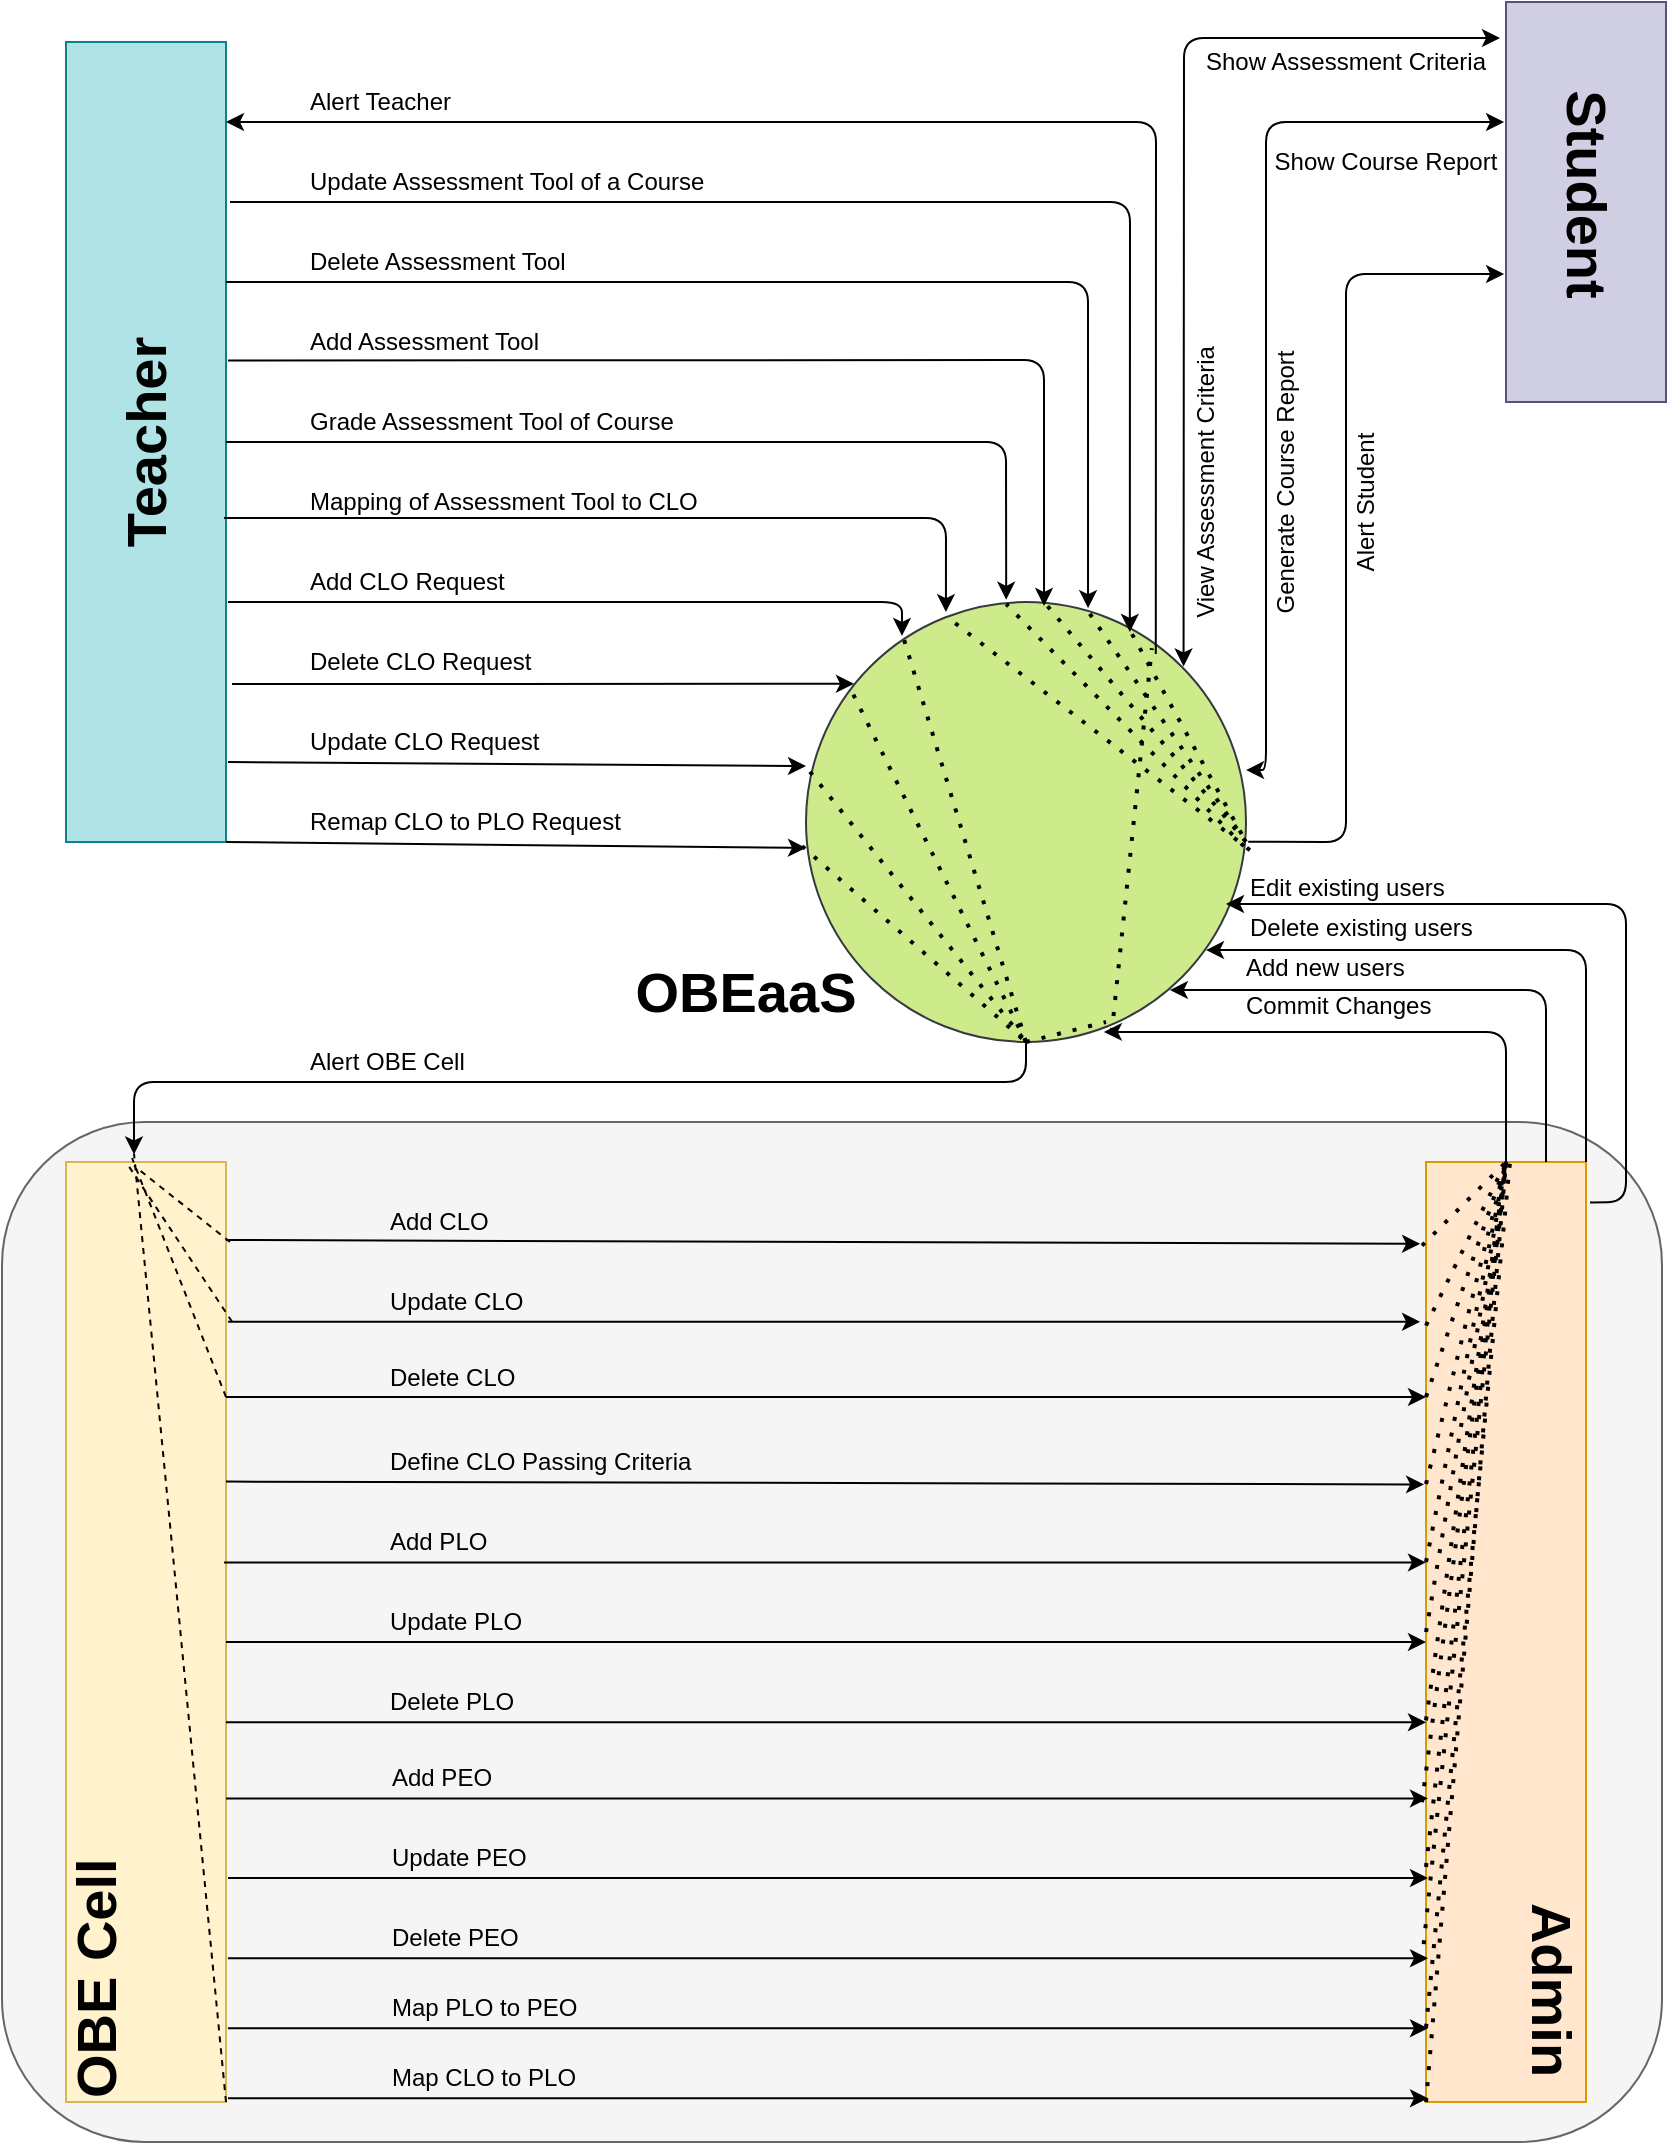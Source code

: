 <mxfile version="14.0.3" type="device"><diagram id="ugvxoxBC-nwobpHfImpX" name="Page-1"><mxGraphModel dx="868" dy="520" grid="1" gridSize="10" guides="1" tooltips="1" connect="1" arrows="1" fold="1" page="1" pageScale="1" pageWidth="850" pageHeight="1100" math="0" shadow="0"><root><mxCell id="0"/><mxCell id="1" parent="0"/><mxCell id="2zP62de99zNebZlQIPy_-4" value="" style="ellipse;whiteSpace=wrap;html=1;aspect=fixed;fillColor=#cdeb8b;strokeColor=#36393d;" parent="1" vertex="1"><mxGeometry x="410" y="320" width="220" height="220" as="geometry"/></mxCell><mxCell id="2zP62de99zNebZlQIPy_-109" value="" style="rounded=1;whiteSpace=wrap;html=1;align=left;fillColor=#f5f5f5;strokeColor=#666666;fontColor=#333333;arcSize=14;" parent="1" vertex="1"><mxGeometry x="8" y="580" width="830" height="510" as="geometry"/></mxCell><mxCell id="2zP62de99zNebZlQIPy_-7" value="" style="rounded=0;whiteSpace=wrap;html=1;fillColor=#ffe6cc;strokeColor=#d79b00;" parent="1" vertex="1"><mxGeometry x="720" y="600" width="80" height="470" as="geometry"/></mxCell><mxCell id="2zP62de99zNebZlQIPy_-6" value="" style="rounded=0;whiteSpace=wrap;html=1;fillColor=#fff2cc;strokeColor=#d6b656;" parent="1" vertex="1"><mxGeometry x="40" y="600" width="80" height="470" as="geometry"/></mxCell><mxCell id="2zP62de99zNebZlQIPy_-2" value="" style="rounded=0;whiteSpace=wrap;html=1;fillColor=#b0e3e6;strokeColor=#0e8088;" parent="1" vertex="1"><mxGeometry x="40" y="40" width="80" height="400" as="geometry"/></mxCell><mxCell id="2zP62de99zNebZlQIPy_-5" value="" style="rounded=0;whiteSpace=wrap;html=1;fillColor=#d0cee2;strokeColor=#56517e;" parent="1" vertex="1"><mxGeometry x="760" y="20" width="80" height="200" as="geometry"/></mxCell><mxCell id="2zP62de99zNebZlQIPy_-8" value="" style="endArrow=classic;html=1;exitX=0.795;exitY=0.118;exitDx=0;exitDy=0;exitPerimeter=0;entryX=1;entryY=0.1;entryDx=0;entryDy=0;entryPerimeter=0;" parent="1" source="2zP62de99zNebZlQIPy_-4" target="2zP62de99zNebZlQIPy_-2" edge="1"><mxGeometry width="50" height="50" relative="1" as="geometry"><mxPoint x="560" y="330" as="sourcePoint"/><mxPoint x="120" y="119" as="targetPoint"/><Array as="points"><mxPoint x="585" y="80"/></Array></mxGeometry></mxCell><mxCell id="2zP62de99zNebZlQIPy_-9" value="Alert Teacher" style="text;html=1;strokeColor=none;fillColor=none;align=left;verticalAlign=middle;whiteSpace=wrap;rounded=0;" parent="1" vertex="1"><mxGeometry x="160" y="60" width="170" height="20" as="geometry"/></mxCell><mxCell id="2zP62de99zNebZlQIPy_-10" value="" style="endArrow=classic;html=1;exitX=1.013;exitY=0.398;exitDx=0;exitDy=0;exitPerimeter=0;entryX=0.541;entryY=0.009;entryDx=0;entryDy=0;entryPerimeter=0;" parent="1" source="2zP62de99zNebZlQIPy_-2" target="2zP62de99zNebZlQIPy_-4" edge="1"><mxGeometry width="50" height="50" relative="1" as="geometry"><mxPoint x="250" y="200" as="sourcePoint"/><mxPoint x="300" y="150" as="targetPoint"/><Array as="points"><mxPoint x="529" y="199"/></Array></mxGeometry></mxCell><mxCell id="2zP62de99zNebZlQIPy_-11" value="Grade Assessment Tool of Course" style="text;html=1;strokeColor=none;fillColor=none;align=left;verticalAlign=middle;whiteSpace=wrap;rounded=0;" parent="1" vertex="1"><mxGeometry x="160" y="220" width="210" height="20" as="geometry"/></mxCell><mxCell id="2zP62de99zNebZlQIPy_-12" value="" style="endArrow=classic;html=1;exitX=1;exitY=0.5;exitDx=0;exitDy=0;entryX=0.455;entryY=-0.005;entryDx=0;entryDy=0;entryPerimeter=0;" parent="1" source="2zP62de99zNebZlQIPy_-2" target="2zP62de99zNebZlQIPy_-4" edge="1"><mxGeometry width="50" height="50" relative="1" as="geometry"><mxPoint x="270" y="220" as="sourcePoint"/><mxPoint x="320" y="170" as="targetPoint"/><Array as="points"><mxPoint x="510" y="240"/></Array></mxGeometry></mxCell><mxCell id="2zP62de99zNebZlQIPy_-13" value="Add Assessment Tool" style="text;html=1;strokeColor=none;fillColor=none;align=left;verticalAlign=middle;whiteSpace=wrap;rounded=0;" parent="1" vertex="1"><mxGeometry x="160" y="180" width="155" height="20" as="geometry"/></mxCell><mxCell id="2zP62de99zNebZlQIPy_-15" value="Mapping of Assessment Tool to CLO" style="text;html=1;strokeColor=none;fillColor=none;align=left;verticalAlign=middle;whiteSpace=wrap;rounded=0;" parent="1" vertex="1"><mxGeometry x="160" y="260" width="250" height="20" as="geometry"/></mxCell><mxCell id="2zP62de99zNebZlQIPy_-17" value="Add CLO Request" style="text;html=1;strokeColor=none;fillColor=none;align=left;verticalAlign=middle;whiteSpace=wrap;rounded=0;" parent="1" vertex="1"><mxGeometry x="160" y="300" width="210" height="20" as="geometry"/></mxCell><mxCell id="2zP62de99zNebZlQIPy_-20" value="Delete CLO Request" style="text;html=1;strokeColor=none;fillColor=none;align=left;verticalAlign=middle;whiteSpace=wrap;rounded=0;" parent="1" vertex="1"><mxGeometry x="160" y="340" width="210" height="20" as="geometry"/></mxCell><mxCell id="2zP62de99zNebZlQIPy_-22" value="Update CLO Request" style="text;html=1;strokeColor=none;fillColor=none;align=left;verticalAlign=middle;whiteSpace=wrap;rounded=0;" parent="1" vertex="1"><mxGeometry x="160" y="380" width="210" height="20" as="geometry"/></mxCell><mxCell id="2zP62de99zNebZlQIPy_-23" value="" style="endArrow=classic;html=1;exitX=1.013;exitY=0.9;exitDx=0;exitDy=0;exitPerimeter=0;entryX=0;entryY=0.373;entryDx=0;entryDy=0;entryPerimeter=0;" parent="1" source="2zP62de99zNebZlQIPy_-2" target="2zP62de99zNebZlQIPy_-4" edge="1"><mxGeometry width="50" height="50" relative="1" as="geometry"><mxPoint x="260" y="450" as="sourcePoint"/><mxPoint x="310" y="400" as="targetPoint"/></mxGeometry></mxCell><mxCell id="2zP62de99zNebZlQIPy_-25" value="" style="endArrow=classic;html=1;entryX=0.109;entryY=0.186;entryDx=0;entryDy=0;entryPerimeter=0;" parent="1" target="2zP62de99zNebZlQIPy_-4" edge="1"><mxGeometry width="50" height="50" relative="1" as="geometry"><mxPoint x="123" y="361" as="sourcePoint"/><mxPoint x="290" y="320" as="targetPoint"/></mxGeometry></mxCell><mxCell id="2zP62de99zNebZlQIPy_-27" value="" style="endArrow=classic;html=1;exitX=1.013;exitY=0.7;exitDx=0;exitDy=0;exitPerimeter=0;entryX=0.218;entryY=0.077;entryDx=0;entryDy=0;entryPerimeter=0;" parent="1" source="2zP62de99zNebZlQIPy_-2" target="2zP62de99zNebZlQIPy_-4" edge="1"><mxGeometry width="50" height="50" relative="1" as="geometry"><mxPoint x="220" y="300" as="sourcePoint"/><mxPoint x="270" y="250" as="targetPoint"/><Array as="points"><mxPoint x="458" y="320"/></Array></mxGeometry></mxCell><mxCell id="2zP62de99zNebZlQIPy_-28" value="" style="endArrow=classic;html=1;exitX=0.988;exitY=0.595;exitDx=0;exitDy=0;exitPerimeter=0;entryX=0.318;entryY=0.023;entryDx=0;entryDy=0;entryPerimeter=0;" parent="1" source="2zP62de99zNebZlQIPy_-2" target="2zP62de99zNebZlQIPy_-4" edge="1"><mxGeometry width="50" height="50" relative="1" as="geometry"><mxPoint x="190" y="270" as="sourcePoint"/><mxPoint x="240" y="220" as="targetPoint"/><Array as="points"><mxPoint x="480" y="278"/></Array></mxGeometry></mxCell><mxCell id="2zP62de99zNebZlQIPy_-32" value="Show Assessment Criteria" style="text;html=1;strokeColor=none;fillColor=none;align=center;verticalAlign=middle;whiteSpace=wrap;rounded=0;rotation=0;" parent="1" vertex="1"><mxGeometry x="600" y="40" width="160" height="20" as="geometry"/></mxCell><mxCell id="2zP62de99zNebZlQIPy_-33" value="View Assessment Criteria" style="text;html=1;strokeColor=none;fillColor=none;align=center;verticalAlign=middle;whiteSpace=wrap;rounded=0;rotation=-90;" parent="1" vertex="1"><mxGeometry x="530" y="250" width="160" height="20" as="geometry"/></mxCell><mxCell id="2zP62de99zNebZlQIPy_-40" value="" style="endArrow=classic;startArrow=classic;html=1;exitX=1;exitY=0;exitDx=0;exitDy=0;entryX=-0.05;entryY=0.09;entryDx=0;entryDy=0;entryPerimeter=0;" parent="1" edge="1"><mxGeometry width="50" height="50" relative="1" as="geometry"><mxPoint x="598.782" y="352.218" as="sourcePoint"/><mxPoint x="757" y="38" as="targetPoint"/><Array as="points"><mxPoint x="599" y="38"/></Array></mxGeometry></mxCell><mxCell id="2zP62de99zNebZlQIPy_-41" value="" style="endArrow=classic;startArrow=classic;html=1;entryX=-0.012;entryY=0.3;entryDx=0;entryDy=0;entryPerimeter=0;exitX=1;exitY=0.382;exitDx=0;exitDy=0;exitPerimeter=0;" parent="1" source="2zP62de99zNebZlQIPy_-4" target="2zP62de99zNebZlQIPy_-5" edge="1"><mxGeometry width="50" height="50" relative="1" as="geometry"><mxPoint x="690" y="220" as="sourcePoint"/><mxPoint x="740" y="170" as="targetPoint"/><Array as="points"><mxPoint x="640" y="404"/><mxPoint x="640" y="80"/></Array></mxGeometry></mxCell><mxCell id="2zP62de99zNebZlQIPy_-42" value="Generate Course Report" style="text;html=1;strokeColor=none;fillColor=none;align=center;verticalAlign=middle;whiteSpace=wrap;rounded=0;rotation=-90;" parent="1" vertex="1"><mxGeometry x="570" y="250" width="160" height="20" as="geometry"/></mxCell><mxCell id="2zP62de99zNebZlQIPy_-43" value="Show Course Report" style="text;html=1;strokeColor=none;fillColor=none;align=center;verticalAlign=middle;whiteSpace=wrap;rounded=0;rotation=0;" parent="1" vertex="1"><mxGeometry x="640" y="90" width="120" height="20" as="geometry"/></mxCell><mxCell id="2zP62de99zNebZlQIPy_-44" value="" style="endArrow=classic;html=1;exitX=1.005;exitY=0.545;exitDx=0;exitDy=0;exitPerimeter=0;entryX=-0.012;entryY=0.68;entryDx=0;entryDy=0;entryPerimeter=0;" parent="1" source="2zP62de99zNebZlQIPy_-4" target="2zP62de99zNebZlQIPy_-5" edge="1"><mxGeometry width="50" height="50" relative="1" as="geometry"><mxPoint x="720" y="480" as="sourcePoint"/><mxPoint x="770" y="430" as="targetPoint"/><Array as="points"><mxPoint x="680" y="440"/><mxPoint x="680" y="156"/></Array></mxGeometry></mxCell><mxCell id="2zP62de99zNebZlQIPy_-45" value="Alert Student" style="text;html=1;strokeColor=none;fillColor=none;align=center;verticalAlign=middle;whiteSpace=wrap;rounded=0;rotation=-90;" parent="1" vertex="1"><mxGeometry x="610" y="260" width="160" height="20" as="geometry"/></mxCell><mxCell id="2zP62de99zNebZlQIPy_-46" value="" style="endArrow=classic;html=1;entryX=0.425;entryY=-0.008;entryDx=0;entryDy=0;entryPerimeter=0;exitX=0.5;exitY=1;exitDx=0;exitDy=0;" parent="1" source="2zP62de99zNebZlQIPy_-4" target="2zP62de99zNebZlQIPy_-6" edge="1"><mxGeometry width="50" height="50" relative="1" as="geometry"><mxPoint x="320" y="550" as="sourcePoint"/><mxPoint x="240" y="510" as="targetPoint"/><Array as="points"><mxPoint x="520" y="560"/><mxPoint x="74" y="560"/></Array></mxGeometry></mxCell><mxCell id="2zP62de99zNebZlQIPy_-47" value="Alert OBE Cell" style="text;html=1;strokeColor=none;fillColor=none;align=left;verticalAlign=middle;whiteSpace=wrap;rounded=0;" parent="1" vertex="1"><mxGeometry x="160" y="540" width="110" height="20" as="geometry"/></mxCell><mxCell id="2zP62de99zNebZlQIPy_-48" value="" style="endArrow=classic;html=1;exitX=0.5;exitY=0;exitDx=0;exitDy=0;entryX=0.677;entryY=0.977;entryDx=0;entryDy=0;entryPerimeter=0;" parent="1" source="2zP62de99zNebZlQIPy_-7" target="2zP62de99zNebZlQIPy_-4" edge="1"><mxGeometry width="50" height="50" relative="1" as="geometry"><mxPoint x="760" y="559" as="sourcePoint"/><mxPoint x="621" y="480" as="targetPoint"/><Array as="points"><mxPoint x="760" y="535"/></Array></mxGeometry></mxCell><mxCell id="2zP62de99zNebZlQIPy_-49" value="Commit Changes" style="text;html=1;strokeColor=none;fillColor=none;align=left;verticalAlign=middle;whiteSpace=wrap;rounded=0;" parent="1" vertex="1"><mxGeometry x="628" y="514" width="100" height="16" as="geometry"/></mxCell><mxCell id="2zP62de99zNebZlQIPy_-50" value="" style="endArrow=classic;html=1;exitX=1;exitY=0.083;exitDx=0;exitDy=0;exitPerimeter=0;entryX=-0.037;entryY=0.087;entryDx=0;entryDy=0;entryPerimeter=0;" parent="1" source="2zP62de99zNebZlQIPy_-6" target="2zP62de99zNebZlQIPy_-7" edge="1"><mxGeometry width="50" height="50" relative="1" as="geometry"><mxPoint x="230" y="720" as="sourcePoint"/><mxPoint x="280" y="670" as="targetPoint"/></mxGeometry></mxCell><mxCell id="2zP62de99zNebZlQIPy_-51" value="Add CLO" style="text;html=1;strokeColor=none;fillColor=none;align=left;verticalAlign=middle;whiteSpace=wrap;rounded=0;" parent="1" vertex="1"><mxGeometry x="200" y="620" width="130" height="20" as="geometry"/></mxCell><mxCell id="2zP62de99zNebZlQIPy_-52" value="" style="endArrow=classic;html=1;exitX=1.013;exitY=0.17;exitDx=0;exitDy=0;exitPerimeter=0;entryX=-0.037;entryY=0.17;entryDx=0;entryDy=0;entryPerimeter=0;" parent="1" source="2zP62de99zNebZlQIPy_-6" target="2zP62de99zNebZlQIPy_-7" edge="1"><mxGeometry width="50" height="50" relative="1" as="geometry"><mxPoint x="260" y="740" as="sourcePoint"/><mxPoint x="310" y="690" as="targetPoint"/></mxGeometry></mxCell><mxCell id="2zP62de99zNebZlQIPy_-53" value="Update CLO" style="text;html=1;strokeColor=none;fillColor=none;align=left;verticalAlign=middle;whiteSpace=wrap;rounded=0;" parent="1" vertex="1"><mxGeometry x="200" y="660" width="130" height="20" as="geometry"/></mxCell><mxCell id="2zP62de99zNebZlQIPy_-54" value="" style="endArrow=classic;html=1;exitX=1;exitY=0.25;exitDx=0;exitDy=0;entryX=0;entryY=0.25;entryDx=0;entryDy=0;" parent="1" source="2zP62de99zNebZlQIPy_-6" target="2zP62de99zNebZlQIPy_-7" edge="1"><mxGeometry width="50" height="50" relative="1" as="geometry"><mxPoint x="180" y="780" as="sourcePoint"/><mxPoint x="230" y="730" as="targetPoint"/></mxGeometry></mxCell><mxCell id="2zP62de99zNebZlQIPy_-55" value="Delete CLO" style="text;html=1;strokeColor=none;fillColor=none;align=left;verticalAlign=middle;whiteSpace=wrap;rounded=0;" parent="1" vertex="1"><mxGeometry x="200" y="698" width="130" height="20" as="geometry"/></mxCell><mxCell id="2zP62de99zNebZlQIPy_-56" value="" style="endArrow=classic;html=1;exitX=1;exitY=0.34;exitDx=0;exitDy=0;exitPerimeter=0;entryX=-0.012;entryY=0.343;entryDx=0;entryDy=0;entryPerimeter=0;" parent="1" source="2zP62de99zNebZlQIPy_-6" target="2zP62de99zNebZlQIPy_-7" edge="1"><mxGeometry width="50" height="50" relative="1" as="geometry"><mxPoint x="270" y="840" as="sourcePoint"/><mxPoint x="320" y="790" as="targetPoint"/></mxGeometry></mxCell><mxCell id="2zP62de99zNebZlQIPy_-57" value="Define CLO Passing Criteria&amp;nbsp;" style="text;html=1;strokeColor=none;fillColor=none;align=left;verticalAlign=middle;whiteSpace=wrap;rounded=0;" parent="1" vertex="1"><mxGeometry x="200" y="740" width="210" height="20" as="geometry"/></mxCell><mxCell id="2zP62de99zNebZlQIPy_-58" value="" style="endArrow=classic;html=1;exitX=0.988;exitY=0.426;exitDx=0;exitDy=0;exitPerimeter=0;entryX=0;entryY=0.426;entryDx=0;entryDy=0;entryPerimeter=0;" parent="1" source="2zP62de99zNebZlQIPy_-6" target="2zP62de99zNebZlQIPy_-7" edge="1"><mxGeometry width="50" height="50" relative="1" as="geometry"><mxPoint x="250" y="890" as="sourcePoint"/><mxPoint x="300" y="840" as="targetPoint"/></mxGeometry></mxCell><mxCell id="2zP62de99zNebZlQIPy_-59" value="Add PLO&amp;nbsp;" style="text;html=1;strokeColor=none;fillColor=none;align=left;verticalAlign=middle;whiteSpace=wrap;rounded=0;" parent="1" vertex="1"><mxGeometry x="200" y="780" width="210" height="20" as="geometry"/></mxCell><mxCell id="2zP62de99zNebZlQIPy_-60" value="" style="endArrow=classic;html=1;exitX=1;exitY=0.5;exitDx=0;exitDy=0;entryX=0;entryY=0.5;entryDx=0;entryDy=0;" parent="1" edge="1"><mxGeometry width="50" height="50" relative="1" as="geometry"><mxPoint x="120" y="840" as="sourcePoint"/><mxPoint x="720" y="840" as="targetPoint"/></mxGeometry></mxCell><mxCell id="2zP62de99zNebZlQIPy_-61" value="Update PLO&amp;nbsp;" style="text;html=1;strokeColor=none;fillColor=none;align=left;verticalAlign=middle;whiteSpace=wrap;rounded=0;" parent="1" vertex="1"><mxGeometry x="200" y="820" width="210" height="20" as="geometry"/></mxCell><mxCell id="2zP62de99zNebZlQIPy_-62" value="" style="endArrow=classic;html=1;exitX=1;exitY=0.596;exitDx=0;exitDy=0;exitPerimeter=0;entryX=0;entryY=0.596;entryDx=0;entryDy=0;entryPerimeter=0;" parent="1" source="2zP62de99zNebZlQIPy_-6" target="2zP62de99zNebZlQIPy_-7" edge="1"><mxGeometry width="50" height="50" relative="1" as="geometry"><mxPoint x="300" y="950" as="sourcePoint"/><mxPoint x="350" y="900" as="targetPoint"/></mxGeometry></mxCell><mxCell id="2zP62de99zNebZlQIPy_-63" value="Delete PLO&amp;nbsp;" style="text;html=1;strokeColor=none;fillColor=none;align=left;verticalAlign=middle;whiteSpace=wrap;rounded=0;" parent="1" vertex="1"><mxGeometry x="200" y="860" width="210" height="20" as="geometry"/></mxCell><mxCell id="2zP62de99zNebZlQIPy_-64" value="" style="endArrow=classic;html=1;exitX=0.988;exitY=0.426;exitDx=0;exitDy=0;exitPerimeter=0;entryX=0;entryY=0.426;entryDx=0;entryDy=0;entryPerimeter=0;" parent="1" edge="1"><mxGeometry width="50" height="50" relative="1" as="geometry"><mxPoint x="120.04" y="918.22" as="sourcePoint"/><mxPoint x="721" y="918.22" as="targetPoint"/></mxGeometry></mxCell><mxCell id="2zP62de99zNebZlQIPy_-65" value="Add PEO&amp;nbsp;" style="text;html=1;strokeColor=none;fillColor=none;align=left;verticalAlign=middle;whiteSpace=wrap;rounded=0;" parent="1" vertex="1"><mxGeometry x="201" y="898" width="210" height="20" as="geometry"/></mxCell><mxCell id="2zP62de99zNebZlQIPy_-66" value="" style="endArrow=classic;html=1;exitX=1;exitY=0.5;exitDx=0;exitDy=0;entryX=0;entryY=0.5;entryDx=0;entryDy=0;" parent="1" edge="1"><mxGeometry width="50" height="50" relative="1" as="geometry"><mxPoint x="121" y="958" as="sourcePoint"/><mxPoint x="721" y="958" as="targetPoint"/></mxGeometry></mxCell><mxCell id="2zP62de99zNebZlQIPy_-67" value="Update PEO&amp;nbsp;" style="text;html=1;strokeColor=none;fillColor=none;align=left;verticalAlign=middle;whiteSpace=wrap;rounded=0;" parent="1" vertex="1"><mxGeometry x="201" y="938" width="210" height="20" as="geometry"/></mxCell><mxCell id="2zP62de99zNebZlQIPy_-68" value="" style="endArrow=classic;html=1;exitX=1;exitY=0.596;exitDx=0;exitDy=0;exitPerimeter=0;entryX=0;entryY=0.596;entryDx=0;entryDy=0;entryPerimeter=0;" parent="1" edge="1"><mxGeometry width="50" height="50" relative="1" as="geometry"><mxPoint x="121" y="998.12" as="sourcePoint"/><mxPoint x="721" y="998.12" as="targetPoint"/></mxGeometry></mxCell><mxCell id="2zP62de99zNebZlQIPy_-69" value="Delete PEO&amp;nbsp;" style="text;html=1;strokeColor=none;fillColor=none;align=left;verticalAlign=middle;whiteSpace=wrap;rounded=0;" parent="1" vertex="1"><mxGeometry x="201" y="978" width="210" height="20" as="geometry"/></mxCell><mxCell id="2zP62de99zNebZlQIPy_-70" value="" style="endArrow=classic;html=1;exitX=1;exitY=0.596;exitDx=0;exitDy=0;exitPerimeter=0;entryX=0;entryY=0.596;entryDx=0;entryDy=0;entryPerimeter=0;" parent="1" edge="1"><mxGeometry width="50" height="50" relative="1" as="geometry"><mxPoint x="121" y="1033.12" as="sourcePoint"/><mxPoint x="721" y="1033.12" as="targetPoint"/></mxGeometry></mxCell><mxCell id="2zP62de99zNebZlQIPy_-71" value="Map PLO to PEO&amp;nbsp;" style="text;html=1;strokeColor=none;fillColor=none;align=left;verticalAlign=middle;whiteSpace=wrap;rounded=0;" parent="1" vertex="1"><mxGeometry x="201" y="1013" width="210" height="20" as="geometry"/></mxCell><mxCell id="2zP62de99zNebZlQIPy_-72" value="" style="endArrow=classic;html=1;exitX=1;exitY=0.596;exitDx=0;exitDy=0;exitPerimeter=0;entryX=0;entryY=0.596;entryDx=0;entryDy=0;entryPerimeter=0;" parent="1" edge="1"><mxGeometry width="50" height="50" relative="1" as="geometry"><mxPoint x="121" y="1068.12" as="sourcePoint"/><mxPoint x="721" y="1068.12" as="targetPoint"/></mxGeometry></mxCell><mxCell id="2zP62de99zNebZlQIPy_-73" value="Map CLO to PLO&amp;nbsp;" style="text;html=1;strokeColor=none;fillColor=none;align=left;verticalAlign=middle;whiteSpace=wrap;rounded=0;" parent="1" vertex="1"><mxGeometry x="201" y="1048" width="210" height="20" as="geometry"/></mxCell><mxCell id="2zP62de99zNebZlQIPy_-75" value="" style="endArrow=none;dashed=1;html=1;dashPattern=1 3;strokeWidth=2;entryX=0.541;entryY=0;entryDx=0;entryDy=0;entryPerimeter=0;exitX=1;exitY=0.545;exitDx=0;exitDy=0;exitPerimeter=0;" parent="1" source="2zP62de99zNebZlQIPy_-4" target="2zP62de99zNebZlQIPy_-4" edge="1"><mxGeometry width="50" height="50" relative="1" as="geometry"><mxPoint x="400" y="380" as="sourcePoint"/><mxPoint x="450" y="330" as="targetPoint"/></mxGeometry></mxCell><mxCell id="2zP62de99zNebZlQIPy_-76" value="" style="endArrow=none;dashed=1;html=1;dashPattern=1 3;strokeWidth=2;entryX=0.455;entryY=0.005;entryDx=0;entryDy=0;entryPerimeter=0;exitX=0.995;exitY=0.555;exitDx=0;exitDy=0;exitPerimeter=0;" parent="1" source="2zP62de99zNebZlQIPy_-4" target="2zP62de99zNebZlQIPy_-4" edge="1"><mxGeometry width="50" height="50" relative="1" as="geometry"><mxPoint x="500" y="450" as="sourcePoint"/><mxPoint x="550" y="400" as="targetPoint"/></mxGeometry></mxCell><mxCell id="2zP62de99zNebZlQIPy_-77" value="" style="endArrow=none;dashed=1;html=1;dashPattern=1 3;strokeWidth=2;entryX=0.318;entryY=0.032;entryDx=0;entryDy=0;entryPerimeter=0;exitX=1.009;exitY=0.564;exitDx=0;exitDy=0;exitPerimeter=0;" parent="1" source="2zP62de99zNebZlQIPy_-4" target="2zP62de99zNebZlQIPy_-4" edge="1"><mxGeometry width="50" height="50" relative="1" as="geometry"><mxPoint x="470" y="490" as="sourcePoint"/><mxPoint x="520" y="440" as="targetPoint"/></mxGeometry></mxCell><mxCell id="2zP62de99zNebZlQIPy_-81" value="" style="endArrow=none;dashed=1;html=1;entryX=0.425;entryY=0.004;entryDx=0;entryDy=0;entryPerimeter=0;exitX=1.025;exitY=0.085;exitDx=0;exitDy=0;exitPerimeter=0;" parent="1" source="2zP62de99zNebZlQIPy_-6" target="2zP62de99zNebZlQIPy_-6" edge="1"><mxGeometry width="50" height="50" relative="1" as="geometry"><mxPoint x="50" y="720" as="sourcePoint"/><mxPoint x="100" y="670" as="targetPoint"/></mxGeometry></mxCell><mxCell id="2zP62de99zNebZlQIPy_-83" value="" style="endArrow=none;dashed=1;html=1;exitX=1.038;exitY=0.17;exitDx=0;exitDy=0;exitPerimeter=0;" parent="1" source="2zP62de99zNebZlQIPy_-6" edge="1"><mxGeometry width="50" height="50" relative="1" as="geometry"><mxPoint x="50" y="720" as="sourcePoint"/><mxPoint x="70" y="600" as="targetPoint"/></mxGeometry></mxCell><mxCell id="2zP62de99zNebZlQIPy_-84" value="" style="endArrow=none;dashed=1;html=1;entryX=0.413;entryY=-0.004;entryDx=0;entryDy=0;entryPerimeter=0;exitX=1;exitY=0.25;exitDx=0;exitDy=0;" parent="1" source="2zP62de99zNebZlQIPy_-6" target="2zP62de99zNebZlQIPy_-6" edge="1"><mxGeometry width="50" height="50" relative="1" as="geometry"><mxPoint x="60" y="750" as="sourcePoint"/><mxPoint x="110" y="700" as="targetPoint"/></mxGeometry></mxCell><mxCell id="2zP62de99zNebZlQIPy_-85" value="" style="endArrow=classic;html=1;exitX=1;exitY=1;exitDx=0;exitDy=0;entryX=0;entryY=0.559;entryDx=0;entryDy=0;entryPerimeter=0;" parent="1" source="2zP62de99zNebZlQIPy_-2" target="2zP62de99zNebZlQIPy_-4" edge="1"><mxGeometry width="50" height="50" relative="1" as="geometry"><mxPoint x="210" y="510" as="sourcePoint"/><mxPoint x="260" y="460" as="targetPoint"/></mxGeometry></mxCell><mxCell id="2zP62de99zNebZlQIPy_-86" value="Remap CLO to PLO Request" style="text;html=1;strokeColor=none;fillColor=none;align=left;verticalAlign=middle;whiteSpace=wrap;rounded=0;" parent="1" vertex="1"><mxGeometry x="160" y="420" width="210" height="20" as="geometry"/></mxCell><mxCell id="2zP62de99zNebZlQIPy_-88" value="" style="endArrow=none;dashed=1;html=1;dashPattern=1 3;strokeWidth=2;entryX=0.223;entryY=0.086;entryDx=0;entryDy=0;entryPerimeter=0;exitX=0.5;exitY=1;exitDx=0;exitDy=0;" parent="1" source="2zP62de99zNebZlQIPy_-4" target="2zP62de99zNebZlQIPy_-4" edge="1"><mxGeometry width="50" height="50" relative="1" as="geometry"><mxPoint x="460" y="480" as="sourcePoint"/><mxPoint x="510" y="430" as="targetPoint"/></mxGeometry></mxCell><mxCell id="2zP62de99zNebZlQIPy_-89" value="" style="endArrow=none;dashed=1;html=1;dashPattern=1 3;strokeWidth=2;entryX=0.1;entryY=0.195;entryDx=0;entryDy=0;entryPerimeter=0;exitX=0.5;exitY=1;exitDx=0;exitDy=0;" parent="1" source="2zP62de99zNebZlQIPy_-4" target="2zP62de99zNebZlQIPy_-4" edge="1"><mxGeometry width="50" height="50" relative="1" as="geometry"><mxPoint x="430" y="470" as="sourcePoint"/><mxPoint x="480" y="420" as="targetPoint"/></mxGeometry></mxCell><mxCell id="2zP62de99zNebZlQIPy_-90" value="" style="endArrow=none;dashed=1;html=1;dashPattern=1 3;strokeWidth=2;exitX=0.009;exitY=0.386;exitDx=0;exitDy=0;exitPerimeter=0;" parent="1" source="2zP62de99zNebZlQIPy_-4" edge="1"><mxGeometry width="50" height="50" relative="1" as="geometry"><mxPoint x="510" y="480" as="sourcePoint"/><mxPoint x="520" y="540" as="targetPoint"/></mxGeometry></mxCell><mxCell id="2zP62de99zNebZlQIPy_-91" value="" style="endArrow=none;dashed=1;html=1;dashPattern=1 3;strokeWidth=2;exitX=-0.009;exitY=0.555;exitDx=0;exitDy=0;exitPerimeter=0;entryX=0.5;entryY=1;entryDx=0;entryDy=0;" parent="1" source="2zP62de99zNebZlQIPy_-4" target="2zP62de99zNebZlQIPy_-4" edge="1"><mxGeometry width="50" height="50" relative="1" as="geometry"><mxPoint x="540" y="480" as="sourcePoint"/><mxPoint x="590" y="430" as="targetPoint"/></mxGeometry></mxCell><mxCell id="2zP62de99zNebZlQIPy_-92" value="" style="endArrow=none;dashed=1;html=1;entryX=0.425;entryY=-0.009;entryDx=0;entryDy=0;entryPerimeter=0;exitX=1;exitY=1;exitDx=0;exitDy=0;" parent="1" source="2zP62de99zNebZlQIPy_-6" target="2zP62de99zNebZlQIPy_-6" edge="1"><mxGeometry width="50" height="50" relative="1" as="geometry"><mxPoint x="60" y="830" as="sourcePoint"/><mxPoint x="110" y="780" as="targetPoint"/></mxGeometry></mxCell><mxCell id="2zP62de99zNebZlQIPy_-94" value="" style="endArrow=none;dashed=1;html=1;dashPattern=1 3;strokeWidth=2;exitX=0.695;exitY=0.977;exitDx=0;exitDy=0;exitPerimeter=0;entryX=0.786;entryY=0.105;entryDx=0;entryDy=0;entryPerimeter=0;" parent="1" source="2zP62de99zNebZlQIPy_-4" target="2zP62de99zNebZlQIPy_-4" edge="1"><mxGeometry width="50" height="50" relative="1" as="geometry"><mxPoint x="540" y="480" as="sourcePoint"/><mxPoint x="580" y="340" as="targetPoint"/></mxGeometry></mxCell><mxCell id="2zP62de99zNebZlQIPy_-95" value="" style="endArrow=none;dashed=1;html=1;dashPattern=1 3;strokeWidth=2;entryX=0.5;entryY=0;entryDx=0;entryDy=0;exitX=-0.025;exitY=0.089;exitDx=0;exitDy=0;exitPerimeter=0;" parent="1" source="2zP62de99zNebZlQIPy_-7" target="2zP62de99zNebZlQIPy_-7" edge="1"><mxGeometry width="50" height="50" relative="1" as="geometry"><mxPoint x="735" y="710" as="sourcePoint"/><mxPoint x="785" y="660" as="targetPoint"/></mxGeometry></mxCell><mxCell id="2zP62de99zNebZlQIPy_-96" value="" style="endArrow=none;dashed=1;html=1;dashPattern=1 3;strokeWidth=2;exitX=0;exitY=0.174;exitDx=0;exitDy=0;exitPerimeter=0;entryX=0.5;entryY=0;entryDx=0;entryDy=0;" parent="1" source="2zP62de99zNebZlQIPy_-7" target="2zP62de99zNebZlQIPy_-7" edge="1"><mxGeometry width="50" height="50" relative="1" as="geometry"><mxPoint x="750" y="720" as="sourcePoint"/><mxPoint x="800" y="670" as="targetPoint"/></mxGeometry></mxCell><mxCell id="2zP62de99zNebZlQIPy_-97" value="" style="endArrow=none;dashed=1;html=1;dashPattern=1 3;strokeWidth=2;exitX=0;exitY=0.25;exitDx=0;exitDy=0;entryX=0.5;entryY=0;entryDx=0;entryDy=0;" parent="1" source="2zP62de99zNebZlQIPy_-7" target="2zP62de99zNebZlQIPy_-7" edge="1"><mxGeometry width="50" height="50" relative="1" as="geometry"><mxPoint x="750" y="770" as="sourcePoint"/><mxPoint x="800" y="720" as="targetPoint"/></mxGeometry></mxCell><mxCell id="2zP62de99zNebZlQIPy_-98" value="" style="endArrow=none;dashed=1;html=1;dashPattern=1 3;strokeWidth=2;" parent="1" edge="1"><mxGeometry width="50" height="50" relative="1" as="geometry"><mxPoint x="720" y="761" as="sourcePoint"/><mxPoint x="760" y="600" as="targetPoint"/></mxGeometry></mxCell><mxCell id="2zP62de99zNebZlQIPy_-99" value="" style="endArrow=none;dashed=1;html=1;dashPattern=1 3;strokeWidth=2;entryX=0.5;entryY=0;entryDx=0;entryDy=0;" parent="1" target="2zP62de99zNebZlQIPy_-7" edge="1"><mxGeometry width="50" height="50" relative="1" as="geometry"><mxPoint x="720" y="800" as="sourcePoint"/><mxPoint x="800" y="760" as="targetPoint"/></mxGeometry></mxCell><mxCell id="2zP62de99zNebZlQIPy_-100" value="" style="endArrow=none;dashed=1;html=1;dashPattern=1 3;strokeWidth=2;exitX=0;exitY=0.5;exitDx=0;exitDy=0;entryX=0.5;entryY=0;entryDx=0;entryDy=0;" parent="1" source="2zP62de99zNebZlQIPy_-7" target="2zP62de99zNebZlQIPy_-7" edge="1"><mxGeometry width="50" height="50" relative="1" as="geometry"><mxPoint x="750" y="870" as="sourcePoint"/><mxPoint x="800" y="820" as="targetPoint"/></mxGeometry></mxCell><mxCell id="2zP62de99zNebZlQIPy_-101" value="" style="endArrow=none;dashed=1;html=1;dashPattern=1 3;strokeWidth=2;exitX=0;exitY=0.594;exitDx=0;exitDy=0;exitPerimeter=0;" parent="1" source="2zP62de99zNebZlQIPy_-7" edge="1"><mxGeometry width="50" height="50" relative="1" as="geometry"><mxPoint x="740" y="880" as="sourcePoint"/><mxPoint x="760" y="600" as="targetPoint"/></mxGeometry></mxCell><mxCell id="2zP62de99zNebZlQIPy_-104" value="" style="endArrow=none;dashed=1;html=1;dashPattern=1 3;strokeWidth=2;exitX=-0.025;exitY=0.681;exitDx=0;exitDy=0;exitPerimeter=0;" parent="1" source="2zP62de99zNebZlQIPy_-7" edge="1"><mxGeometry width="50" height="50" relative="1" as="geometry"><mxPoint x="730" y="900" as="sourcePoint"/><mxPoint x="760" y="600" as="targetPoint"/></mxGeometry></mxCell><mxCell id="2zP62de99zNebZlQIPy_-105" value="" style="endArrow=none;dashed=1;html=1;dashPattern=1 3;strokeWidth=2;exitX=0;exitY=0.75;exitDx=0;exitDy=0;entryX=0.5;entryY=0;entryDx=0;entryDy=0;" parent="1" source="2zP62de99zNebZlQIPy_-7" target="2zP62de99zNebZlQIPy_-7" edge="1"><mxGeometry width="50" height="50" relative="1" as="geometry"><mxPoint x="750" y="950" as="sourcePoint"/><mxPoint x="800" y="900" as="targetPoint"/></mxGeometry></mxCell><mxCell id="2zP62de99zNebZlQIPy_-106" value="" style="endArrow=none;dashed=1;html=1;dashPattern=1 3;strokeWidth=2;exitX=-0.025;exitY=0.849;exitDx=0;exitDy=0;exitPerimeter=0;" parent="1" source="2zP62de99zNebZlQIPy_-7" edge="1"><mxGeometry width="50" height="50" relative="1" as="geometry"><mxPoint x="740" y="980" as="sourcePoint"/><mxPoint x="760" y="600" as="targetPoint"/></mxGeometry></mxCell><mxCell id="2zP62de99zNebZlQIPy_-107" value="" style="endArrow=none;dashed=1;html=1;dashPattern=1 3;strokeWidth=2;exitX=-0.025;exitY=0.921;exitDx=0;exitDy=0;exitPerimeter=0;entryX=0.5;entryY=0;entryDx=0;entryDy=0;" parent="1" edge="1"><mxGeometry width="50" height="50" relative="1" as="geometry"><mxPoint x="720" y="1032.87" as="sourcePoint"/><mxPoint x="762" y="600" as="targetPoint"/></mxGeometry></mxCell><mxCell id="2zP62de99zNebZlQIPy_-108" value="" style="endArrow=none;dashed=1;html=1;dashPattern=1 3;strokeWidth=2;exitX=0;exitY=1;exitDx=0;exitDy=0;" parent="1" source="2zP62de99zNebZlQIPy_-7" edge="1"><mxGeometry width="50" height="50" relative="1" as="geometry"><mxPoint x="740" y="980" as="sourcePoint"/><mxPoint x="760" y="600" as="targetPoint"/></mxGeometry></mxCell><mxCell id="2zP62de99zNebZlQIPy_-110" value="&lt;b&gt;&lt;font style=&quot;font-size: 28px&quot;&gt;OBEaaS&lt;/font&gt;&lt;/b&gt;" style="text;html=1;strokeColor=none;fillColor=none;align=center;verticalAlign=middle;whiteSpace=wrap;rounded=0;" parent="1" vertex="1"><mxGeometry x="330" y="500" width="100" height="30" as="geometry"/></mxCell><mxCell id="2zP62de99zNebZlQIPy_-111" value="&lt;b&gt;&lt;font style=&quot;font-size: 28px&quot;&gt;Teacher&lt;/font&gt;&lt;/b&gt;" style="text;html=1;strokeColor=none;fillColor=none;align=center;verticalAlign=middle;whiteSpace=wrap;rounded=0;rotation=-90;" parent="1" vertex="1"><mxGeometry x="-115" y="225" width="390" height="30" as="geometry"/></mxCell><mxCell id="2zP62de99zNebZlQIPy_-112" value="&lt;b&gt;&lt;font style=&quot;font-size: 28px&quot;&gt;OBE Cell&lt;/font&gt;&lt;/b&gt;" style="text;html=1;strokeColor=none;fillColor=none;align=left;verticalAlign=middle;whiteSpace=wrap;rounded=0;rotation=-90;" parent="1" vertex="1"><mxGeometry x="-12.5" y="987.5" width="135" height="30" as="geometry"/></mxCell><mxCell id="2zP62de99zNebZlQIPy_-113" value="&lt;b&gt;&lt;font style=&quot;font-size: 28px&quot;&gt;Admin&lt;/font&gt;&lt;/b&gt;" style="text;html=1;strokeColor=none;fillColor=none;align=center;verticalAlign=middle;whiteSpace=wrap;rounded=0;rotation=90;" parent="1" vertex="1"><mxGeometry x="728" y="998" width="110" height="32" as="geometry"/></mxCell><mxCell id="2zP62de99zNebZlQIPy_-114" value="&lt;span style=&quot;font-size: 28px&quot;&gt;&lt;b&gt;Student&lt;/b&gt;&lt;/span&gt;" style="text;html=1;strokeColor=none;fillColor=none;align=center;verticalAlign=middle;whiteSpace=wrap;rounded=0;rotation=90;" parent="1" vertex="1"><mxGeometry x="706.25" y="100.25" width="187.5" height="32" as="geometry"/></mxCell><mxCell id="2zP62de99zNebZlQIPy_-115" value="" style="endArrow=none;dashed=1;html=1;dashPattern=1 3;strokeWidth=2;" parent="1" edge="1"><mxGeometry width="50" height="50" relative="1" as="geometry"><mxPoint x="520" y="540" as="sourcePoint"/><mxPoint x="560" y="530" as="targetPoint"/></mxGeometry></mxCell><mxCell id="6NyqFwI9UC_-9pfmBVxk-1" value="" style="endArrow=classic;html=1;exitX=0.75;exitY=0;exitDx=0;exitDy=0;entryX=0.827;entryY=0.882;entryDx=0;entryDy=0;entryPerimeter=0;" parent="1" source="2zP62de99zNebZlQIPy_-7" target="2zP62de99zNebZlQIPy_-4" edge="1"><mxGeometry width="50" height="50" relative="1" as="geometry"><mxPoint x="780" y="500" as="sourcePoint"/><mxPoint x="830" y="450" as="targetPoint"/><Array as="points"><mxPoint x="780" y="514"/></Array></mxGeometry></mxCell><mxCell id="6NyqFwI9UC_-9pfmBVxk-2" value="Add new users" style="text;html=1;strokeColor=none;fillColor=none;align=left;verticalAlign=middle;whiteSpace=wrap;rounded=0;" parent="1" vertex="1"><mxGeometry x="628" y="493" width="100" height="20" as="geometry"/></mxCell><mxCell id="6NyqFwI9UC_-9pfmBVxk-4" value="" style="endArrow=classic;html=1;entryX=0.909;entryY=0.791;entryDx=0;entryDy=0;entryPerimeter=0;exitX=1;exitY=0;exitDx=0;exitDy=0;" parent="1" source="2zP62de99zNebZlQIPy_-7" target="2zP62de99zNebZlQIPy_-4" edge="1"><mxGeometry width="50" height="50" relative="1" as="geometry"><mxPoint x="740" y="470" as="sourcePoint"/><mxPoint x="790" y="420" as="targetPoint"/><Array as="points"><mxPoint x="800" y="494"/></Array></mxGeometry></mxCell><mxCell id="6NyqFwI9UC_-9pfmBVxk-7" value="Delete existing users" style="text;html=1;strokeColor=none;fillColor=none;align=left;verticalAlign=middle;whiteSpace=wrap;rounded=0;" parent="1" vertex="1"><mxGeometry x="630" y="473" width="132" height="20" as="geometry"/></mxCell><mxCell id="6NyqFwI9UC_-9pfmBVxk-8" value="" style="endArrow=classic;html=1;exitX=1.025;exitY=0.043;exitDx=0;exitDy=0;exitPerimeter=0;" parent="1" source="2zP62de99zNebZlQIPy_-7" edge="1"><mxGeometry width="50" height="50" relative="1" as="geometry"><mxPoint x="780" y="460" as="sourcePoint"/><mxPoint x="620" y="471" as="targetPoint"/><Array as="points"><mxPoint x="820" y="620"/><mxPoint x="820" y="471"/></Array></mxGeometry></mxCell><mxCell id="6NyqFwI9UC_-9pfmBVxk-9" value="Edit existing users" style="text;html=1;strokeColor=none;fillColor=none;align=left;verticalAlign=middle;whiteSpace=wrap;rounded=0;" parent="1" vertex="1"><mxGeometry x="630" y="453" width="132" height="20" as="geometry"/></mxCell><mxCell id="NCEp64LCalxvKSTCWtns-2" value="" style="endArrow=classic;html=1;exitX=1;exitY=0.3;exitDx=0;exitDy=0;exitPerimeter=0;entryX=0.641;entryY=0.014;entryDx=0;entryDy=0;entryPerimeter=0;" parent="1" source="2zP62de99zNebZlQIPy_-2" target="2zP62de99zNebZlQIPy_-4" edge="1"><mxGeometry width="50" height="50" relative="1" as="geometry"><mxPoint x="210" y="150" as="sourcePoint"/><mxPoint x="260" y="100" as="targetPoint"/><Array as="points"><mxPoint x="551" y="160"/></Array></mxGeometry></mxCell><mxCell id="NCEp64LCalxvKSTCWtns-3" value="" style="endArrow=classic;html=1;exitX=1.025;exitY=0.2;exitDx=0;exitDy=0;exitPerimeter=0;entryX=0.736;entryY=0.068;entryDx=0;entryDy=0;entryPerimeter=0;" parent="1" source="2zP62de99zNebZlQIPy_-2" target="2zP62de99zNebZlQIPy_-4" edge="1"><mxGeometry width="50" height="50" relative="1" as="geometry"><mxPoint x="290" y="150" as="sourcePoint"/><mxPoint x="340" y="100" as="targetPoint"/><Array as="points"><mxPoint x="572" y="120"/></Array></mxGeometry></mxCell><mxCell id="NCEp64LCalxvKSTCWtns-6" value="Delete Assessment Tool" style="text;html=1;strokeColor=none;fillColor=none;align=left;verticalAlign=middle;whiteSpace=wrap;rounded=0;" parent="1" vertex="1"><mxGeometry x="160" y="140" width="155" height="20" as="geometry"/></mxCell><mxCell id="NCEp64LCalxvKSTCWtns-9" value="Update Assessment Tool of a Course" style="text;html=1;strokeColor=none;fillColor=none;align=left;verticalAlign=middle;whiteSpace=wrap;rounded=0;" parent="1" vertex="1"><mxGeometry x="160" y="100" width="300" height="20.25" as="geometry"/></mxCell><mxCell id="NCEp64LCalxvKSTCWtns-11" value="" style="endArrow=none;dashed=1;html=1;dashPattern=1 3;strokeWidth=2;exitX=0.645;exitY=0.027;exitDx=0;exitDy=0;exitPerimeter=0;" parent="1" source="2zP62de99zNebZlQIPy_-4" edge="1"><mxGeometry width="50" height="50" relative="1" as="geometry"><mxPoint x="800" y="340" as="sourcePoint"/><mxPoint x="630" y="440" as="targetPoint"/></mxGeometry></mxCell><mxCell id="NCEp64LCalxvKSTCWtns-12" value="" style="endArrow=none;dashed=1;html=1;dashPattern=1 3;strokeWidth=2;exitX=0.741;exitY=0.073;exitDx=0;exitDy=0;exitPerimeter=0;" parent="1" source="2zP62de99zNebZlQIPy_-4" edge="1"><mxGeometry width="50" height="50" relative="1" as="geometry"><mxPoint x="730" y="380" as="sourcePoint"/><mxPoint x="630" y="440" as="targetPoint"/></mxGeometry></mxCell></root></mxGraphModel></diagram></mxfile>